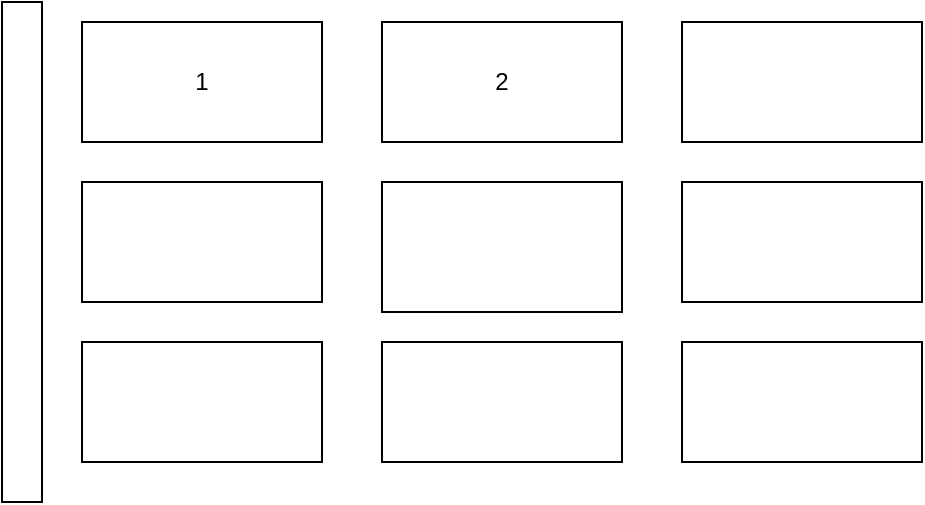 <mxfile version="16.2.6" type="device"><diagram id="68H3odzW-1FycBdNatOa" name="Page-1"><mxGraphModel dx="599" dy="361" grid="1" gridSize="10" guides="1" tooltips="1" connect="1" arrows="1" fold="1" page="1" pageScale="1" pageWidth="850" pageHeight="1100" math="0" shadow="0"><root><mxCell id="0"/><mxCell id="1" parent="0"/><mxCell id="5Pvdk3YyuSpGVOgg7xNd-3" value="" style="rounded=0;whiteSpace=wrap;html=1;" parent="1" vertex="1"><mxGeometry x="100" y="70" width="20" height="250" as="geometry"/></mxCell><mxCell id="5Pvdk3YyuSpGVOgg7xNd-4" value="" style="rounded=0;whiteSpace=wrap;html=1;" parent="1" vertex="1"><mxGeometry x="140" y="80" width="120" height="60" as="geometry"/></mxCell><mxCell id="5Pvdk3YyuSpGVOgg7xNd-5" value="" style="rounded=0;whiteSpace=wrap;html=1;" parent="1" vertex="1"><mxGeometry x="290" y="80" width="120" height="60" as="geometry"/></mxCell><mxCell id="5Pvdk3YyuSpGVOgg7xNd-6" value="" style="rounded=0;whiteSpace=wrap;html=1;" parent="1" vertex="1"><mxGeometry x="440" y="80" width="120" height="60" as="geometry"/></mxCell><mxCell id="5Pvdk3YyuSpGVOgg7xNd-7" value="" style="rounded=0;whiteSpace=wrap;html=1;" parent="1" vertex="1"><mxGeometry x="140" y="160" width="120" height="60" as="geometry"/></mxCell><mxCell id="5Pvdk3YyuSpGVOgg7xNd-8" value="" style="rounded=0;whiteSpace=wrap;html=1;" parent="1" vertex="1"><mxGeometry x="290" y="160" width="120" height="65" as="geometry"/></mxCell><mxCell id="5Pvdk3YyuSpGVOgg7xNd-9" value="" style="rounded=0;whiteSpace=wrap;html=1;" parent="1" vertex="1"><mxGeometry x="440" y="160" width="120" height="60" as="geometry"/></mxCell><mxCell id="5Pvdk3YyuSpGVOgg7xNd-10" value="" style="rounded=0;whiteSpace=wrap;html=1;" parent="1" vertex="1"><mxGeometry x="140" y="240" width="120" height="60" as="geometry"/></mxCell><mxCell id="5Pvdk3YyuSpGVOgg7xNd-11" value="" style="rounded=0;whiteSpace=wrap;html=1;" parent="1" vertex="1"><mxGeometry x="290" y="240" width="120" height="60" as="geometry"/></mxCell><mxCell id="5Pvdk3YyuSpGVOgg7xNd-12" value="" style="rounded=0;whiteSpace=wrap;html=1;" parent="1" vertex="1"><mxGeometry x="440" y="240" width="120" height="60" as="geometry"/></mxCell><mxCell id="5Pvdk3YyuSpGVOgg7xNd-13" value="1" style="text;html=1;strokeColor=none;fillColor=none;align=center;verticalAlign=middle;whiteSpace=wrap;rounded=0;" parent="1" vertex="1"><mxGeometry x="170" y="95" width="60" height="30" as="geometry"/></mxCell><mxCell id="5Pvdk3YyuSpGVOgg7xNd-14" value="2" style="text;html=1;strokeColor=none;fillColor=none;align=center;verticalAlign=middle;whiteSpace=wrap;rounded=0;" parent="1" vertex="1"><mxGeometry x="320" y="95" width="60" height="30" as="geometry"/></mxCell></root></mxGraphModel></diagram></mxfile>